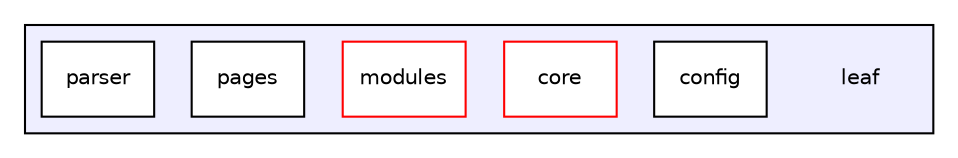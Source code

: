 digraph "leaf" {
  compound=true
  node [ fontsize="10", fontname="Helvetica"];
  edge [ labelfontsize="10", labelfontname="Helvetica"];
  subgraph clusterdir_dbc6478988376181cf4f4d2f7a8591f9 {
    graph [ bgcolor="#eeeeff", pencolor="black", label="" URL="dir_dbc6478988376181cf4f4d2f7a8591f9.html"];
    dir_dbc6478988376181cf4f4d2f7a8591f9 [shape=plaintext label="leaf"];
    dir_1dca36c908dd4b5fabaad1f3155d6cca [shape=box label="config" color="black" fillcolor="white" style="filled" URL="dir_1dca36c908dd4b5fabaad1f3155d6cca.html"];
    dir_930ef13eaadc44ce3a6c7815fd36bdbc [shape=box label="core" color="red" fillcolor="white" style="filled" URL="dir_930ef13eaadc44ce3a6c7815fd36bdbc.html"];
    dir_071e6ab1f7f132df524d1bfe2744eaf2 [shape=box label="modules" color="red" fillcolor="white" style="filled" URL="dir_071e6ab1f7f132df524d1bfe2744eaf2.html"];
    dir_2da445e33ca00cda2092fe4aa49560f0 [shape=box label="pages" color="black" fillcolor="white" style="filled" URL="dir_2da445e33ca00cda2092fe4aa49560f0.html"];
    dir_b733801e84b86e54387486b2def43b16 [shape=box label="parser" color="black" fillcolor="white" style="filled" URL="dir_b733801e84b86e54387486b2def43b16.html"];
  }
}
